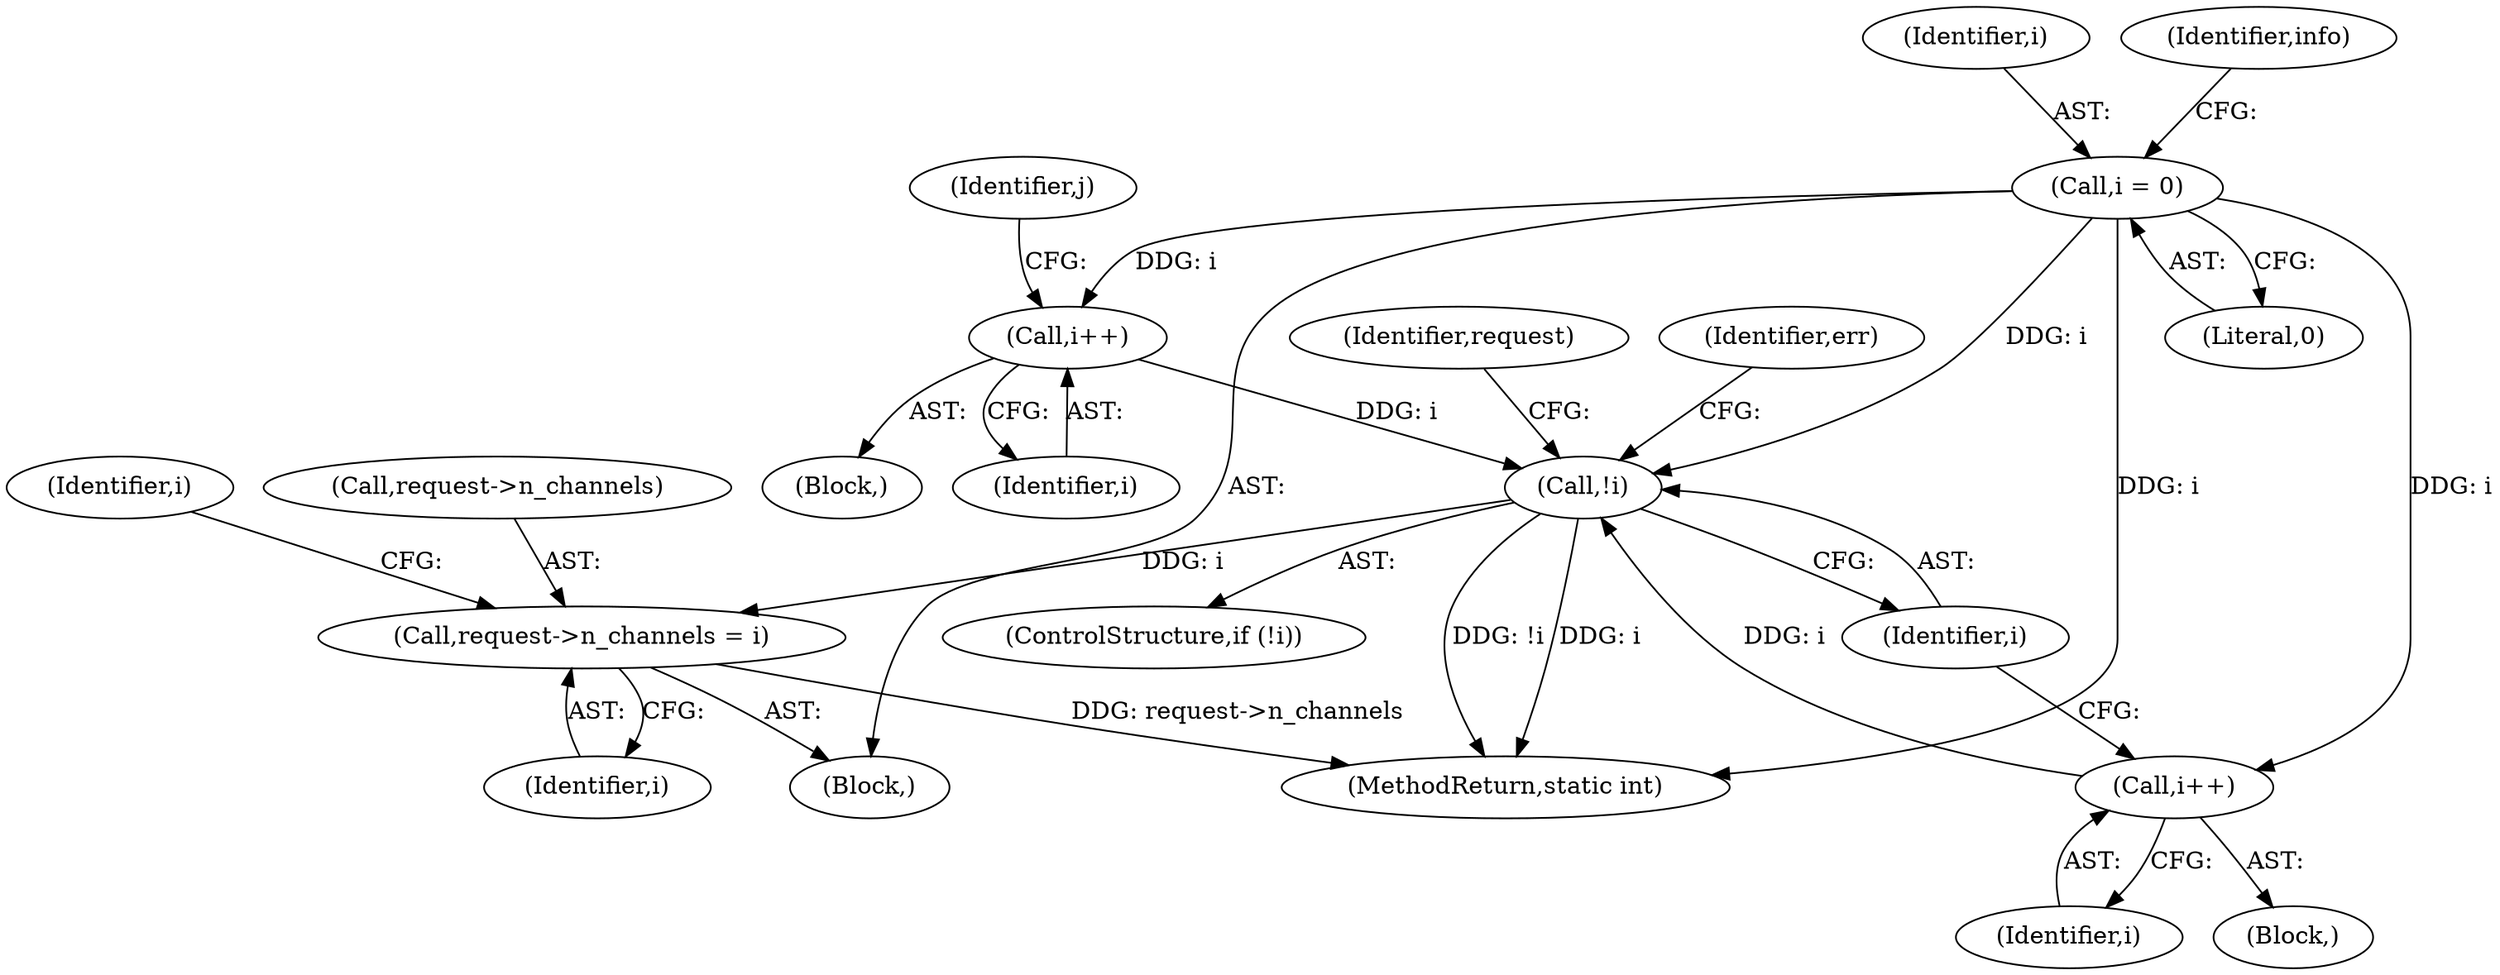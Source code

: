 digraph "0_linux_208c72f4fe44fe09577e7975ba0e7fa0278f3d03@pointer" {
"1000497" [label="(Call,request->n_channels = i)"];
"1000489" [label="(Call,!i)"];
"1000379" [label="(Call,i = 0)"];
"1000420" [label="(Call,i++)"];
"1000486" [label="(Call,i++)"];
"1000381" [label="(Literal,0)"];
"1000503" [label="(Identifier,i)"];
"1000457" [label="(Identifier,j)"];
"1000497" [label="(Call,request->n_channels = i)"];
"1000421" [label="(Identifier,i)"];
"1000493" [label="(Identifier,err)"];
"1000106" [label="(Block,)"];
"1000632" [label="(MethodReturn,static int)"];
"1000458" [label="(Block,)"];
"1000498" [label="(Call,request->n_channels)"];
"1000486" [label="(Call,i++)"];
"1000489" [label="(Call,!i)"];
"1000420" [label="(Call,i++)"];
"1000487" [label="(Identifier,i)"];
"1000488" [label="(ControlStructure,if (!i))"];
"1000380" [label="(Identifier,i)"];
"1000389" [label="(Block,)"];
"1000501" [label="(Identifier,i)"];
"1000499" [label="(Identifier,request)"];
"1000490" [label="(Identifier,i)"];
"1000385" [label="(Identifier,info)"];
"1000379" [label="(Call,i = 0)"];
"1000497" -> "1000106"  [label="AST: "];
"1000497" -> "1000501"  [label="CFG: "];
"1000498" -> "1000497"  [label="AST: "];
"1000501" -> "1000497"  [label="AST: "];
"1000503" -> "1000497"  [label="CFG: "];
"1000497" -> "1000632"  [label="DDG: request->n_channels"];
"1000489" -> "1000497"  [label="DDG: i"];
"1000489" -> "1000488"  [label="AST: "];
"1000489" -> "1000490"  [label="CFG: "];
"1000490" -> "1000489"  [label="AST: "];
"1000493" -> "1000489"  [label="CFG: "];
"1000499" -> "1000489"  [label="CFG: "];
"1000489" -> "1000632"  [label="DDG: !i"];
"1000489" -> "1000632"  [label="DDG: i"];
"1000379" -> "1000489"  [label="DDG: i"];
"1000420" -> "1000489"  [label="DDG: i"];
"1000486" -> "1000489"  [label="DDG: i"];
"1000379" -> "1000106"  [label="AST: "];
"1000379" -> "1000381"  [label="CFG: "];
"1000380" -> "1000379"  [label="AST: "];
"1000381" -> "1000379"  [label="AST: "];
"1000385" -> "1000379"  [label="CFG: "];
"1000379" -> "1000632"  [label="DDG: i"];
"1000379" -> "1000420"  [label="DDG: i"];
"1000379" -> "1000486"  [label="DDG: i"];
"1000420" -> "1000389"  [label="AST: "];
"1000420" -> "1000421"  [label="CFG: "];
"1000421" -> "1000420"  [label="AST: "];
"1000490" -> "1000420"  [label="CFG: "];
"1000486" -> "1000458"  [label="AST: "];
"1000486" -> "1000487"  [label="CFG: "];
"1000487" -> "1000486"  [label="AST: "];
"1000457" -> "1000486"  [label="CFG: "];
}
